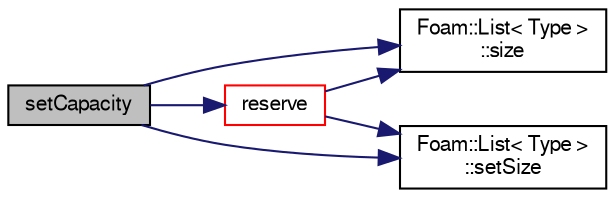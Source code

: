 digraph "setCapacity"
{
  bgcolor="transparent";
  edge [fontname="FreeSans",fontsize="10",labelfontname="FreeSans",labelfontsize="10"];
  node [fontname="FreeSans",fontsize="10",shape=record];
  rankdir="LR";
  Node67 [label="setCapacity",height=0.2,width=0.4,color="black", fillcolor="grey75", style="filled", fontcolor="black"];
  Node67 -> Node68 [color="midnightblue",fontsize="10",style="solid",fontname="FreeSans"];
  Node68 [label="reserve",height=0.2,width=0.4,color="red",URL="$a26458.html#a7294bcb6d8983466db362b4acf6e72ec",tooltip="Reserve allocation space for at least this size. "];
  Node68 -> Node70 [color="midnightblue",fontsize="10",style="solid",fontname="FreeSans"];
  Node70 [label="Foam::List\< Type \>\l::size",height=0.2,width=0.4,color="black",URL="$a25694.html#a47b3bf30da1eb3ab8076b5fbe00e0494",tooltip="Return the number of elements in the UList. "];
  Node68 -> Node71 [color="midnightblue",fontsize="10",style="solid",fontname="FreeSans"];
  Node71 [label="Foam::List\< Type \>\l::setSize",height=0.2,width=0.4,color="black",URL="$a25694.html#aedb985ffeaf1bdbfeccc2a8730405703",tooltip="Reset size of List. "];
  Node67 -> Node71 [color="midnightblue",fontsize="10",style="solid",fontname="FreeSans"];
  Node67 -> Node70 [color="midnightblue",fontsize="10",style="solid",fontname="FreeSans"];
}
